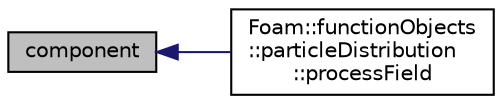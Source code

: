 digraph "component"
{
  bgcolor="transparent";
  edge [fontname="Helvetica",fontsize="10",labelfontname="Helvetica",labelfontsize="10"];
  node [fontname="Helvetica",fontsize="10",shape=record];
  rankdir="LR";
  Node1 [label="component",height=0.2,width=0.4,color="black", fillcolor="grey75", style="filled" fontcolor="black"];
  Node1 -> Node2 [dir="back",color="midnightblue",fontsize="10",style="solid",fontname="Helvetica"];
  Node2 [label="Foam::functionObjects\l::particleDistribution\l::processField",height=0.2,width=0.4,color="black",URL="$classFoam_1_1functionObjects_1_1particleDistribution.html#a913c617a135eb51c9631e7a5352a70a7"];
}
